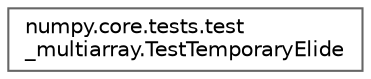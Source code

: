 digraph "Graphical Class Hierarchy"
{
 // LATEX_PDF_SIZE
  bgcolor="transparent";
  edge [fontname=Helvetica,fontsize=10,labelfontname=Helvetica,labelfontsize=10];
  node [fontname=Helvetica,fontsize=10,shape=box,height=0.2,width=0.4];
  rankdir="LR";
  Node0 [id="Node000000",label="numpy.core.tests.test\l_multiarray.TestTemporaryElide",height=0.2,width=0.4,color="grey40", fillcolor="white", style="filled",URL="$d7/df1/classnumpy_1_1core_1_1tests_1_1test__multiarray_1_1TestTemporaryElide.html",tooltip=" "];
}
